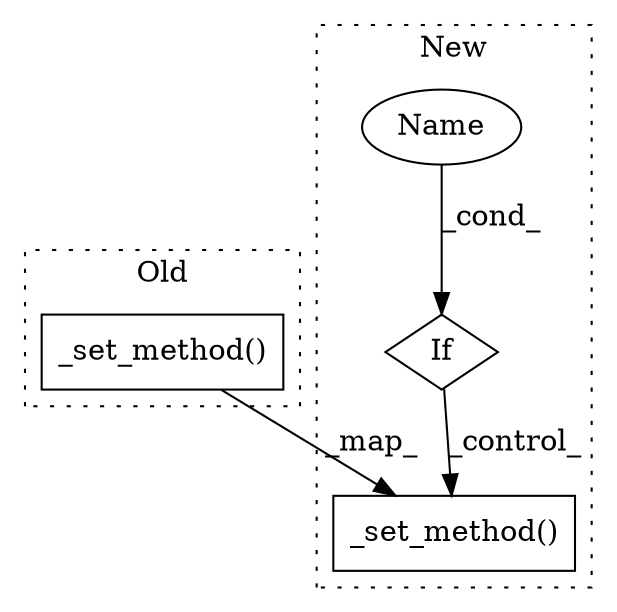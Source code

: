 digraph G {
subgraph cluster0 {
1 [label="_set_method()" a="75" s="6574,6607" l="17,1" shape="box"];
label = "Old";
style="dotted";
}
subgraph cluster1 {
2 [label="_set_method()" a="75" s="6742,6775" l="17,1" shape="box"];
3 [label="If" a="96" s="6709" l="3" shape="diamond"];
4 [label="Name" a="87" s="6712" l="16" shape="ellipse"];
label = "New";
style="dotted";
}
1 -> 2 [label="_map_"];
3 -> 2 [label="_control_"];
4 -> 3 [label="_cond_"];
}